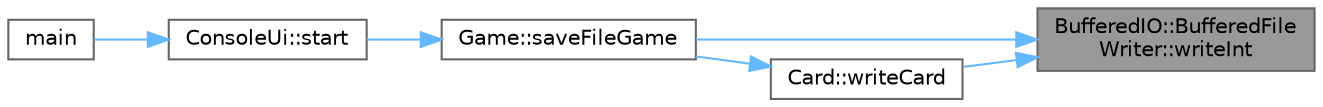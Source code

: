 digraph "BufferedIO::BufferedFileWriter::writeInt"
{
 // LATEX_PDF_SIZE
  bgcolor="transparent";
  edge [fontname=Helvetica,fontsize=10,labelfontname=Helvetica,labelfontsize=10];
  node [fontname=Helvetica,fontsize=10,shape=box,height=0.2,width=0.4];
  rankdir="RL";
  Node1 [id="Node000001",label="BufferedIO::BufferedFile\lWriter::writeInt",height=0.2,width=0.4,color="gray40", fillcolor="grey60", style="filled", fontcolor="black",tooltip="Writes a 32-bit integer to the file in little-endian order."];
  Node1 -> Node2 [id="edge1_Node000001_Node000002",dir="back",color="steelblue1",style="solid",tooltip=" "];
  Node2 [id="Node000002",label="Game::saveFileGame",height=0.2,width=0.4,color="grey40", fillcolor="white", style="filled",URL="$dd/d1f/class_game.html#abaf2b72dad0473dca749dd7dc4e3ea51",tooltip=" "];
  Node2 -> Node3 [id="edge2_Node000002_Node000003",dir="back",color="steelblue1",style="solid",tooltip=" "];
  Node3 [id="Node000003",label="ConsoleUi::start",height=0.2,width=0.4,color="grey40", fillcolor="white", style="filled",URL="$d2/d24/class_console_ui.html#ad9dc4d58997a5d13824c1883f12a5b68",tooltip="Starts the user interface loop (input and render cycle)."];
  Node3 -> Node4 [id="edge3_Node000003_Node000004",dir="back",color="steelblue1",style="solid",tooltip=" "];
  Node4 [id="Node000004",label="main",height=0.2,width=0.4,color="grey40", fillcolor="white", style="filled",URL="$df/d0a/main_8cpp.html#ae66f6b31b5ad750f1fe042a706a4e3d4",tooltip=" "];
  Node1 -> Node5 [id="edge4_Node000001_Node000005",dir="back",color="steelblue1",style="solid",tooltip=" "];
  Node5 [id="Node000005",label="Card::writeCard",height=0.2,width=0.4,color="grey40", fillcolor="white", style="filled",URL="$d5/d6a/class_card.html#aaa8a0dd2ce1fea0a9fa3c957fc59ba12",tooltip="Writes card into buffered writer."];
  Node5 -> Node2 [id="edge5_Node000005_Node000002",dir="back",color="steelblue1",style="solid",tooltip=" "];
}
